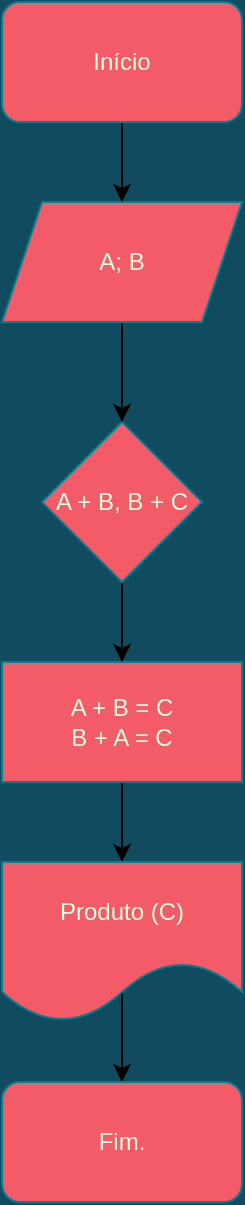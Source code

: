 <mxfile version="17.1.3" type="github">
  <diagram id="C5RBs43oDa-KdzZeNtuy" name="Page-1">
    <mxGraphModel dx="868" dy="440" grid="1" gridSize="10" guides="1" tooltips="1" connect="1" arrows="1" fold="1" page="1" pageScale="1" pageWidth="827" pageHeight="1169" background="#114B5F" math="0" shadow="0">
      <root>
        <mxCell id="WIyWlLk6GJQsqaUBKTNV-0" />
        <mxCell id="WIyWlLk6GJQsqaUBKTNV-1" parent="WIyWlLk6GJQsqaUBKTNV-0" />
        <mxCell id="DAj9aE88BeQrOTtpPi3q-4" style="edgeStyle=orthogonalEdgeStyle;rounded=0;orthogonalLoop=1;jettySize=auto;html=1;entryX=0.5;entryY=0;entryDx=0;entryDy=0;" edge="1" parent="WIyWlLk6GJQsqaUBKTNV-1" source="LNVuYxtHgjX4FnSNNrF1-0" target="LNVuYxtHgjX4FnSNNrF1-3">
          <mxGeometry relative="1" as="geometry" />
        </mxCell>
        <mxCell id="LNVuYxtHgjX4FnSNNrF1-0" value="A + B = C&lt;br&gt;&lt;div&gt;B + A = C&lt;/div&gt;" style="rounded=0;whiteSpace=wrap;html=1;fillColor=#F45B69;strokeColor=#028090;fontColor=#E4FDE1;" parent="WIyWlLk6GJQsqaUBKTNV-1" vertex="1">
          <mxGeometry x="354" y="450" width="120" height="60" as="geometry" />
        </mxCell>
        <mxCell id="DAj9aE88BeQrOTtpPi3q-3" style="edgeStyle=orthogonalEdgeStyle;rounded=0;orthogonalLoop=1;jettySize=auto;html=1;exitX=0.5;exitY=1;exitDx=0;exitDy=0;entryX=0.5;entryY=0;entryDx=0;entryDy=0;" edge="1" parent="WIyWlLk6GJQsqaUBKTNV-1" source="LNVuYxtHgjX4FnSNNrF1-2" target="LNVuYxtHgjX4FnSNNrF1-0">
          <mxGeometry relative="1" as="geometry">
            <Array as="points">
              <mxPoint x="414" y="440" />
              <mxPoint x="414" y="440" />
            </Array>
          </mxGeometry>
        </mxCell>
        <mxCell id="LNVuYxtHgjX4FnSNNrF1-2" value="A + B, B + C" style="rhombus;whiteSpace=wrap;html=1;fillColor=#F45B69;strokeColor=#028090;fontColor=#E4FDE1;rounded=0;" parent="WIyWlLk6GJQsqaUBKTNV-1" vertex="1">
          <mxGeometry x="374" y="330" width="80" height="80" as="geometry" />
        </mxCell>
        <mxCell id="DAj9aE88BeQrOTtpPi3q-8" style="edgeStyle=orthogonalEdgeStyle;rounded=0;orthogonalLoop=1;jettySize=auto;html=1;fontFamily=Helvetica;fontSize=12;fontColor=#E4FDE1;exitX=0.5;exitY=0.813;exitDx=0;exitDy=0;exitPerimeter=0;" edge="1" parent="WIyWlLk6GJQsqaUBKTNV-1" source="LNVuYxtHgjX4FnSNNrF1-3" target="DAj9aE88BeQrOTtpPi3q-7">
          <mxGeometry relative="1" as="geometry" />
        </mxCell>
        <mxCell id="LNVuYxtHgjX4FnSNNrF1-3" value="Produto (C)" style="shape=document;whiteSpace=wrap;html=1;boundedLbl=1;size=0.375;fillColor=#F45B69;strokeColor=#028090;fontColor=#E4FDE1;rounded=0;" parent="WIyWlLk6GJQsqaUBKTNV-1" vertex="1">
          <mxGeometry x="354" y="550" width="120" height="80" as="geometry" />
        </mxCell>
        <mxCell id="DAj9aE88BeQrOTtpPi3q-1" style="edgeStyle=orthogonalEdgeStyle;rounded=0;orthogonalLoop=1;jettySize=auto;html=1;exitX=0.5;exitY=1;exitDx=0;exitDy=0;entryX=0.5;entryY=0;entryDx=0;entryDy=0;" edge="1" parent="WIyWlLk6GJQsqaUBKTNV-1" source="LNVuYxtHgjX4FnSNNrF1-4" target="LNVuYxtHgjX4FnSNNrF1-2">
          <mxGeometry relative="1" as="geometry" />
        </mxCell>
        <mxCell id="LNVuYxtHgjX4FnSNNrF1-4" value="A; B" style="shape=parallelogram;perimeter=parallelogramPerimeter;whiteSpace=wrap;html=1;fixedSize=1;fillColor=#F45B69;strokeColor=#028090;fontColor=#E4FDE1;rounded=0;" parent="WIyWlLk6GJQsqaUBKTNV-1" vertex="1">
          <mxGeometry x="354" y="220" width="120" height="60" as="geometry" />
        </mxCell>
        <mxCell id="DAj9aE88BeQrOTtpPi3q-0" style="edgeStyle=orthogonalEdgeStyle;rounded=0;orthogonalLoop=1;jettySize=auto;html=1;" edge="1" parent="WIyWlLk6GJQsqaUBKTNV-1" source="LNVuYxtHgjX4FnSNNrF1-37">
          <mxGeometry relative="1" as="geometry">
            <mxPoint x="414" y="220" as="targetPoint" />
          </mxGeometry>
        </mxCell>
        <mxCell id="LNVuYxtHgjX4FnSNNrF1-37" value="Início" style="rounded=1;whiteSpace=wrap;html=1;fontColor=#E4FDE1;strokeColor=#028090;fillColor=#F45B69;align=center;" parent="WIyWlLk6GJQsqaUBKTNV-1" vertex="1">
          <mxGeometry x="354" y="120" width="120" height="60" as="geometry" />
        </mxCell>
        <mxCell id="DAj9aE88BeQrOTtpPi3q-7" value="&lt;div&gt;Fim.&lt;/div&gt;" style="rounded=1;whiteSpace=wrap;html=1;fontFamily=Helvetica;fontSize=12;fontColor=#E4FDE1;strokeColor=#028090;fillColor=#F45B69;" vertex="1" parent="WIyWlLk6GJQsqaUBKTNV-1">
          <mxGeometry x="354" y="660" width="120" height="60" as="geometry" />
        </mxCell>
      </root>
    </mxGraphModel>
  </diagram>
</mxfile>
